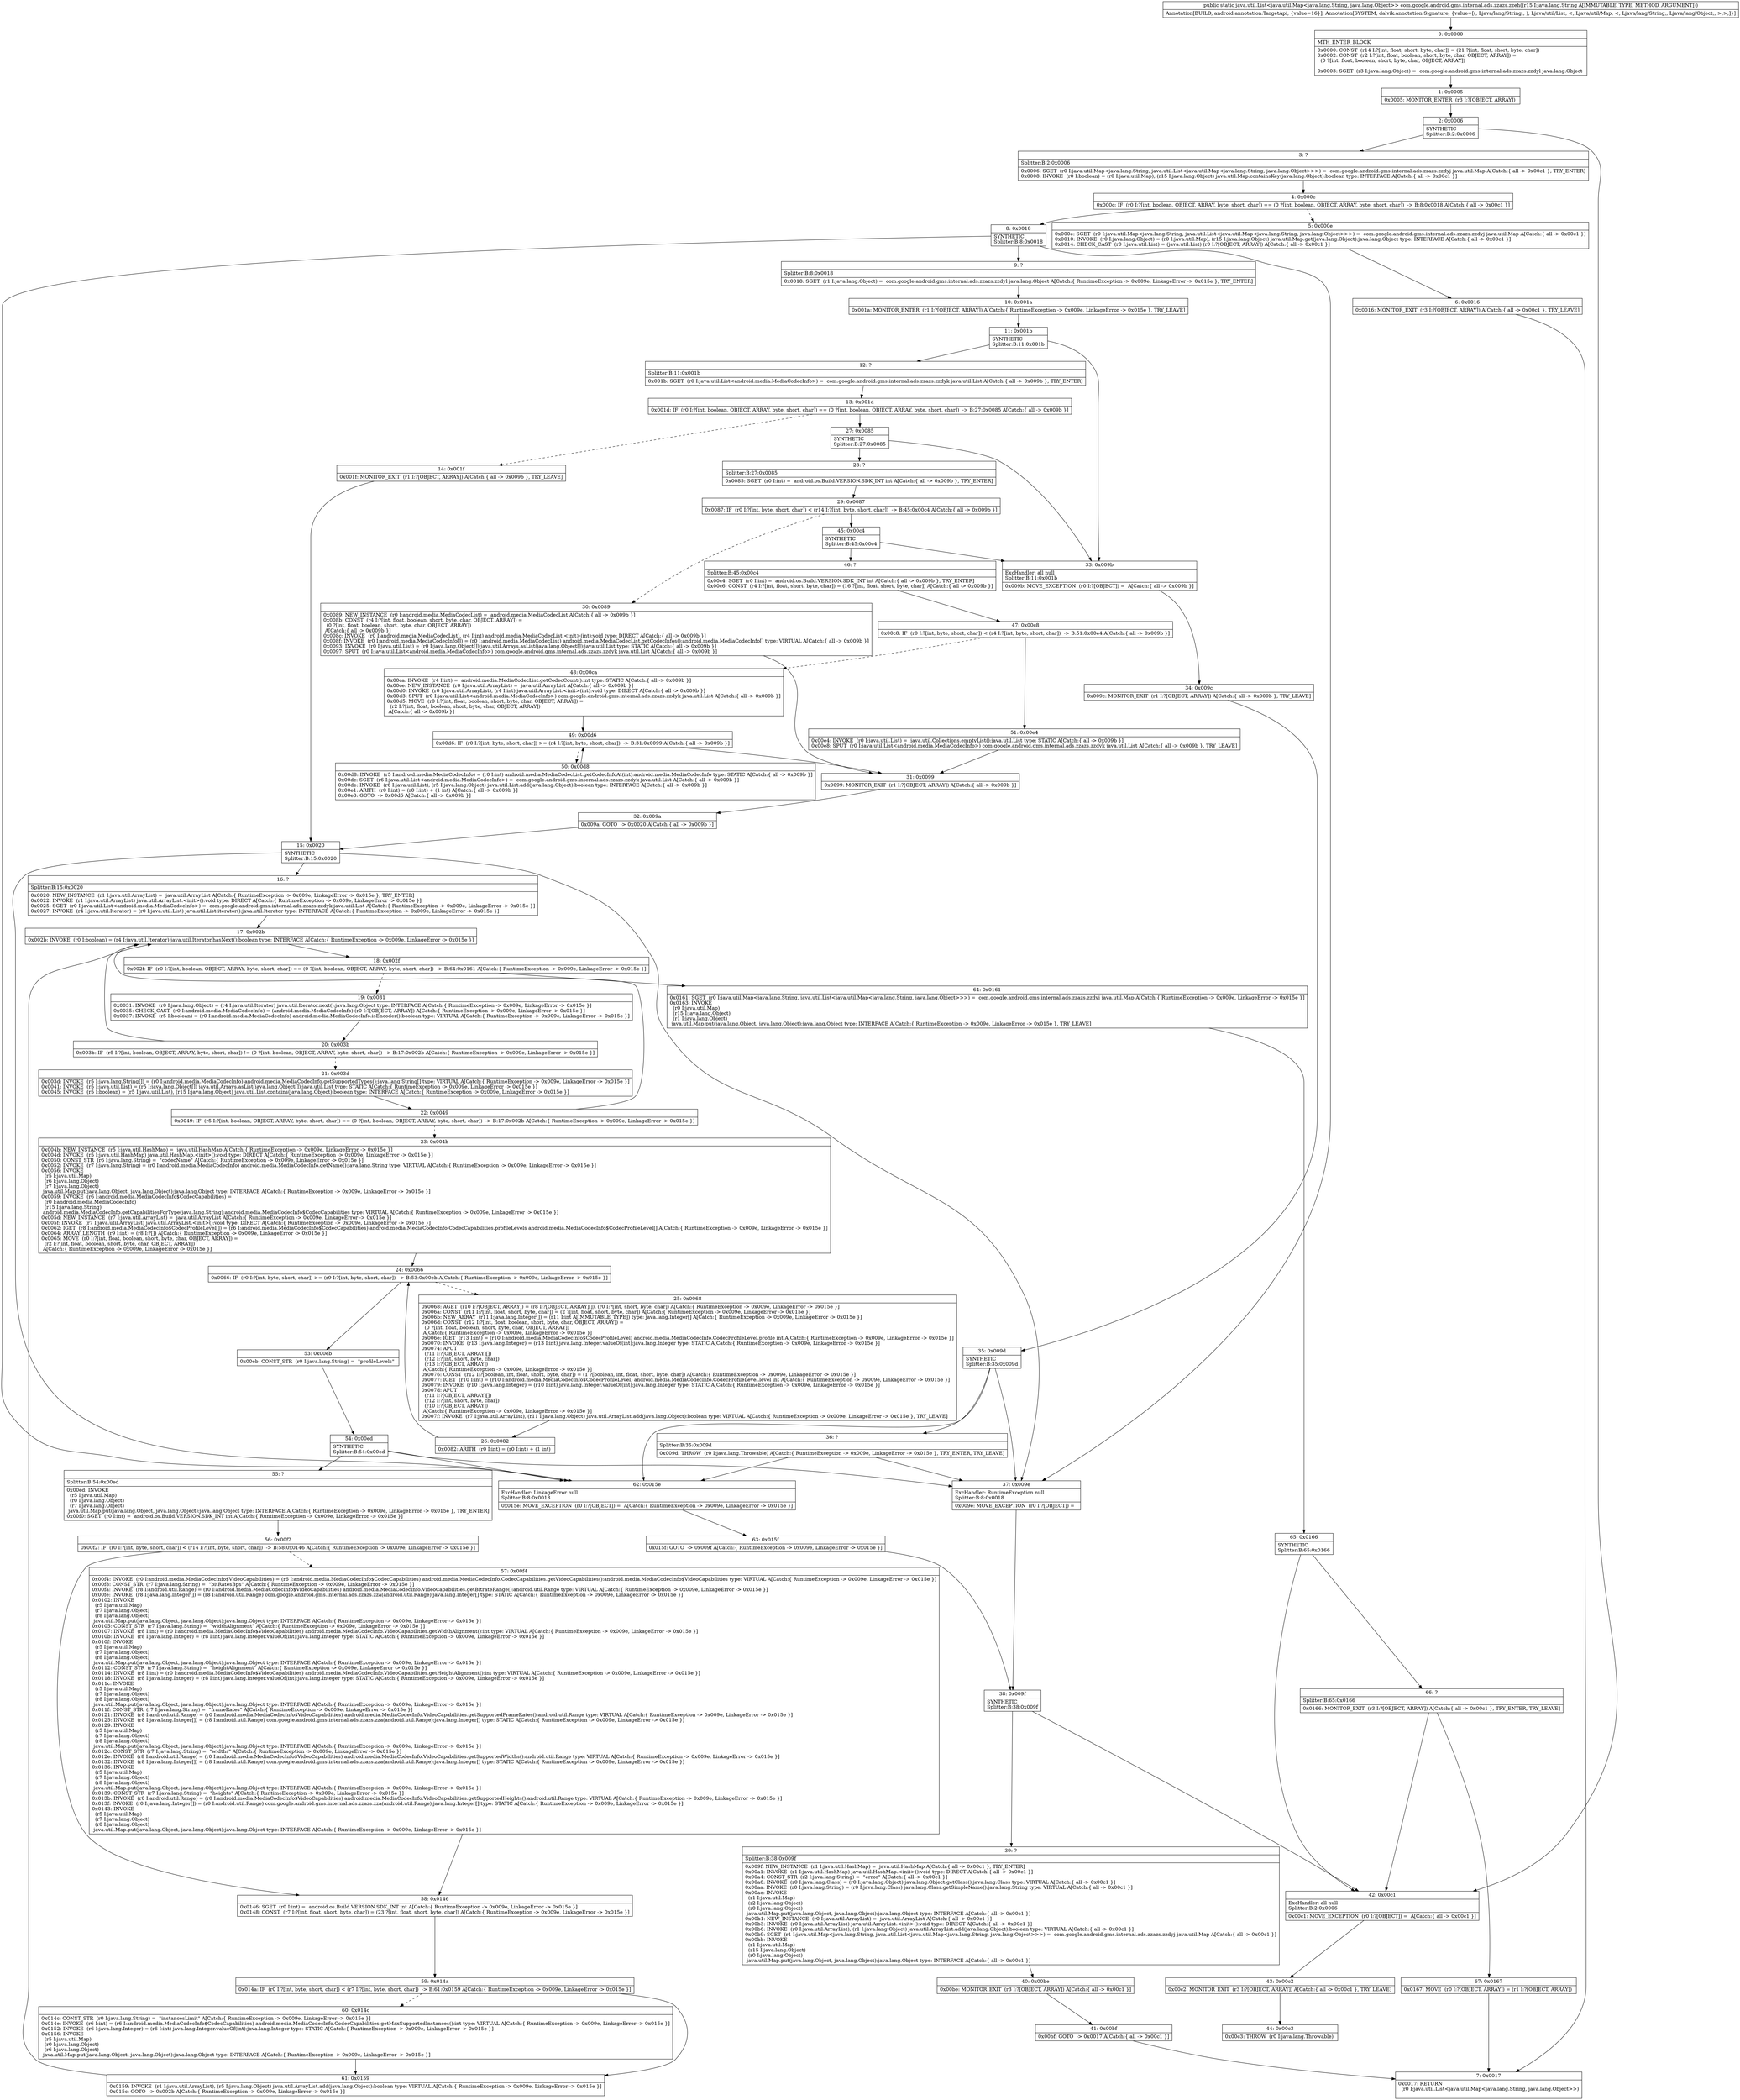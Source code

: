digraph "CFG forcom.google.android.gms.internal.ads.zzazs.zzeh(Ljava\/lang\/String;)Ljava\/util\/List;" {
Node_0 [shape=record,label="{0\:\ 0x0000|MTH_ENTER_BLOCK\l|0x0000: CONST  (r14 I:?[int, float, short, byte, char]) = (21 ?[int, float, short, byte, char]) \l0x0002: CONST  (r2 I:?[int, float, boolean, short, byte, char, OBJECT, ARRAY]) = \l  (0 ?[int, float, boolean, short, byte, char, OBJECT, ARRAY])\l \l0x0003: SGET  (r3 I:java.lang.Object) =  com.google.android.gms.internal.ads.zzazs.zzdyl java.lang.Object \l}"];
Node_1 [shape=record,label="{1\:\ 0x0005|0x0005: MONITOR_ENTER  (r3 I:?[OBJECT, ARRAY]) \l}"];
Node_2 [shape=record,label="{2\:\ 0x0006|SYNTHETIC\lSplitter:B:2:0x0006\l}"];
Node_3 [shape=record,label="{3\:\ ?|Splitter:B:2:0x0006\l|0x0006: SGET  (r0 I:java.util.Map\<java.lang.String, java.util.List\<java.util.Map\<java.lang.String, java.lang.Object\>\>\>) =  com.google.android.gms.internal.ads.zzazs.zzdyj java.util.Map A[Catch:\{ all \-\> 0x00c1 \}, TRY_ENTER]\l0x0008: INVOKE  (r0 I:boolean) = (r0 I:java.util.Map), (r15 I:java.lang.Object) java.util.Map.containsKey(java.lang.Object):boolean type: INTERFACE A[Catch:\{ all \-\> 0x00c1 \}]\l}"];
Node_4 [shape=record,label="{4\:\ 0x000c|0x000c: IF  (r0 I:?[int, boolean, OBJECT, ARRAY, byte, short, char]) == (0 ?[int, boolean, OBJECT, ARRAY, byte, short, char])  \-\> B:8:0x0018 A[Catch:\{ all \-\> 0x00c1 \}]\l}"];
Node_5 [shape=record,label="{5\:\ 0x000e|0x000e: SGET  (r0 I:java.util.Map\<java.lang.String, java.util.List\<java.util.Map\<java.lang.String, java.lang.Object\>\>\>) =  com.google.android.gms.internal.ads.zzazs.zzdyj java.util.Map A[Catch:\{ all \-\> 0x00c1 \}]\l0x0010: INVOKE  (r0 I:java.lang.Object) = (r0 I:java.util.Map), (r15 I:java.lang.Object) java.util.Map.get(java.lang.Object):java.lang.Object type: INTERFACE A[Catch:\{ all \-\> 0x00c1 \}]\l0x0014: CHECK_CAST  (r0 I:java.util.List) = (java.util.List) (r0 I:?[OBJECT, ARRAY]) A[Catch:\{ all \-\> 0x00c1 \}]\l}"];
Node_6 [shape=record,label="{6\:\ 0x0016|0x0016: MONITOR_EXIT  (r3 I:?[OBJECT, ARRAY]) A[Catch:\{ all \-\> 0x00c1 \}, TRY_LEAVE]\l}"];
Node_7 [shape=record,label="{7\:\ 0x0017|0x0017: RETURN  \l  (r0 I:java.util.List\<java.util.Map\<java.lang.String, java.lang.Object\>\>)\l \l}"];
Node_8 [shape=record,label="{8\:\ 0x0018|SYNTHETIC\lSplitter:B:8:0x0018\l}"];
Node_9 [shape=record,label="{9\:\ ?|Splitter:B:8:0x0018\l|0x0018: SGET  (r1 I:java.lang.Object) =  com.google.android.gms.internal.ads.zzazs.zzdyl java.lang.Object A[Catch:\{ RuntimeException \-\> 0x009e, LinkageError \-\> 0x015e \}, TRY_ENTER]\l}"];
Node_10 [shape=record,label="{10\:\ 0x001a|0x001a: MONITOR_ENTER  (r1 I:?[OBJECT, ARRAY]) A[Catch:\{ RuntimeException \-\> 0x009e, LinkageError \-\> 0x015e \}, TRY_LEAVE]\l}"];
Node_11 [shape=record,label="{11\:\ 0x001b|SYNTHETIC\lSplitter:B:11:0x001b\l}"];
Node_12 [shape=record,label="{12\:\ ?|Splitter:B:11:0x001b\l|0x001b: SGET  (r0 I:java.util.List\<android.media.MediaCodecInfo\>) =  com.google.android.gms.internal.ads.zzazs.zzdyk java.util.List A[Catch:\{ all \-\> 0x009b \}, TRY_ENTER]\l}"];
Node_13 [shape=record,label="{13\:\ 0x001d|0x001d: IF  (r0 I:?[int, boolean, OBJECT, ARRAY, byte, short, char]) == (0 ?[int, boolean, OBJECT, ARRAY, byte, short, char])  \-\> B:27:0x0085 A[Catch:\{ all \-\> 0x009b \}]\l}"];
Node_14 [shape=record,label="{14\:\ 0x001f|0x001f: MONITOR_EXIT  (r1 I:?[OBJECT, ARRAY]) A[Catch:\{ all \-\> 0x009b \}, TRY_LEAVE]\l}"];
Node_15 [shape=record,label="{15\:\ 0x0020|SYNTHETIC\lSplitter:B:15:0x0020\l}"];
Node_16 [shape=record,label="{16\:\ ?|Splitter:B:15:0x0020\l|0x0020: NEW_INSTANCE  (r1 I:java.util.ArrayList) =  java.util.ArrayList A[Catch:\{ RuntimeException \-\> 0x009e, LinkageError \-\> 0x015e \}, TRY_ENTER]\l0x0022: INVOKE  (r1 I:java.util.ArrayList) java.util.ArrayList.\<init\>():void type: DIRECT A[Catch:\{ RuntimeException \-\> 0x009e, LinkageError \-\> 0x015e \}]\l0x0025: SGET  (r0 I:java.util.List\<android.media.MediaCodecInfo\>) =  com.google.android.gms.internal.ads.zzazs.zzdyk java.util.List A[Catch:\{ RuntimeException \-\> 0x009e, LinkageError \-\> 0x015e \}]\l0x0027: INVOKE  (r4 I:java.util.Iterator) = (r0 I:java.util.List) java.util.List.iterator():java.util.Iterator type: INTERFACE A[Catch:\{ RuntimeException \-\> 0x009e, LinkageError \-\> 0x015e \}]\l}"];
Node_17 [shape=record,label="{17\:\ 0x002b|0x002b: INVOKE  (r0 I:boolean) = (r4 I:java.util.Iterator) java.util.Iterator.hasNext():boolean type: INTERFACE A[Catch:\{ RuntimeException \-\> 0x009e, LinkageError \-\> 0x015e \}]\l}"];
Node_18 [shape=record,label="{18\:\ 0x002f|0x002f: IF  (r0 I:?[int, boolean, OBJECT, ARRAY, byte, short, char]) == (0 ?[int, boolean, OBJECT, ARRAY, byte, short, char])  \-\> B:64:0x0161 A[Catch:\{ RuntimeException \-\> 0x009e, LinkageError \-\> 0x015e \}]\l}"];
Node_19 [shape=record,label="{19\:\ 0x0031|0x0031: INVOKE  (r0 I:java.lang.Object) = (r4 I:java.util.Iterator) java.util.Iterator.next():java.lang.Object type: INTERFACE A[Catch:\{ RuntimeException \-\> 0x009e, LinkageError \-\> 0x015e \}]\l0x0035: CHECK_CAST  (r0 I:android.media.MediaCodecInfo) = (android.media.MediaCodecInfo) (r0 I:?[OBJECT, ARRAY]) A[Catch:\{ RuntimeException \-\> 0x009e, LinkageError \-\> 0x015e \}]\l0x0037: INVOKE  (r5 I:boolean) = (r0 I:android.media.MediaCodecInfo) android.media.MediaCodecInfo.isEncoder():boolean type: VIRTUAL A[Catch:\{ RuntimeException \-\> 0x009e, LinkageError \-\> 0x015e \}]\l}"];
Node_20 [shape=record,label="{20\:\ 0x003b|0x003b: IF  (r5 I:?[int, boolean, OBJECT, ARRAY, byte, short, char]) != (0 ?[int, boolean, OBJECT, ARRAY, byte, short, char])  \-\> B:17:0x002b A[Catch:\{ RuntimeException \-\> 0x009e, LinkageError \-\> 0x015e \}]\l}"];
Node_21 [shape=record,label="{21\:\ 0x003d|0x003d: INVOKE  (r5 I:java.lang.String[]) = (r0 I:android.media.MediaCodecInfo) android.media.MediaCodecInfo.getSupportedTypes():java.lang.String[] type: VIRTUAL A[Catch:\{ RuntimeException \-\> 0x009e, LinkageError \-\> 0x015e \}]\l0x0041: INVOKE  (r5 I:java.util.List) = (r5 I:java.lang.Object[]) java.util.Arrays.asList(java.lang.Object[]):java.util.List type: STATIC A[Catch:\{ RuntimeException \-\> 0x009e, LinkageError \-\> 0x015e \}]\l0x0045: INVOKE  (r5 I:boolean) = (r5 I:java.util.List), (r15 I:java.lang.Object) java.util.List.contains(java.lang.Object):boolean type: INTERFACE A[Catch:\{ RuntimeException \-\> 0x009e, LinkageError \-\> 0x015e \}]\l}"];
Node_22 [shape=record,label="{22\:\ 0x0049|0x0049: IF  (r5 I:?[int, boolean, OBJECT, ARRAY, byte, short, char]) == (0 ?[int, boolean, OBJECT, ARRAY, byte, short, char])  \-\> B:17:0x002b A[Catch:\{ RuntimeException \-\> 0x009e, LinkageError \-\> 0x015e \}]\l}"];
Node_23 [shape=record,label="{23\:\ 0x004b|0x004b: NEW_INSTANCE  (r5 I:java.util.HashMap) =  java.util.HashMap A[Catch:\{ RuntimeException \-\> 0x009e, LinkageError \-\> 0x015e \}]\l0x004d: INVOKE  (r5 I:java.util.HashMap) java.util.HashMap.\<init\>():void type: DIRECT A[Catch:\{ RuntimeException \-\> 0x009e, LinkageError \-\> 0x015e \}]\l0x0050: CONST_STR  (r6 I:java.lang.String) =  \"codecName\" A[Catch:\{ RuntimeException \-\> 0x009e, LinkageError \-\> 0x015e \}]\l0x0052: INVOKE  (r7 I:java.lang.String) = (r0 I:android.media.MediaCodecInfo) android.media.MediaCodecInfo.getName():java.lang.String type: VIRTUAL A[Catch:\{ RuntimeException \-\> 0x009e, LinkageError \-\> 0x015e \}]\l0x0056: INVOKE  \l  (r5 I:java.util.Map)\l  (r6 I:java.lang.Object)\l  (r7 I:java.lang.Object)\l java.util.Map.put(java.lang.Object, java.lang.Object):java.lang.Object type: INTERFACE A[Catch:\{ RuntimeException \-\> 0x009e, LinkageError \-\> 0x015e \}]\l0x0059: INVOKE  (r6 I:android.media.MediaCodecInfo$CodecCapabilities) = \l  (r0 I:android.media.MediaCodecInfo)\l  (r15 I:java.lang.String)\l android.media.MediaCodecInfo.getCapabilitiesForType(java.lang.String):android.media.MediaCodecInfo$CodecCapabilities type: VIRTUAL A[Catch:\{ RuntimeException \-\> 0x009e, LinkageError \-\> 0x015e \}]\l0x005d: NEW_INSTANCE  (r7 I:java.util.ArrayList) =  java.util.ArrayList A[Catch:\{ RuntimeException \-\> 0x009e, LinkageError \-\> 0x015e \}]\l0x005f: INVOKE  (r7 I:java.util.ArrayList) java.util.ArrayList.\<init\>():void type: DIRECT A[Catch:\{ RuntimeException \-\> 0x009e, LinkageError \-\> 0x015e \}]\l0x0062: IGET  (r8 I:android.media.MediaCodecInfo$CodecProfileLevel[]) = (r6 I:android.media.MediaCodecInfo$CodecCapabilities) android.media.MediaCodecInfo.CodecCapabilities.profileLevels android.media.MediaCodecInfo$CodecProfileLevel[] A[Catch:\{ RuntimeException \-\> 0x009e, LinkageError \-\> 0x015e \}]\l0x0064: ARRAY_LENGTH  (r9 I:int) = (r8 I:?[]) A[Catch:\{ RuntimeException \-\> 0x009e, LinkageError \-\> 0x015e \}]\l0x0065: MOVE  (r0 I:?[int, float, boolean, short, byte, char, OBJECT, ARRAY]) = \l  (r2 I:?[int, float, boolean, short, byte, char, OBJECT, ARRAY])\l A[Catch:\{ RuntimeException \-\> 0x009e, LinkageError \-\> 0x015e \}]\l}"];
Node_24 [shape=record,label="{24\:\ 0x0066|0x0066: IF  (r0 I:?[int, byte, short, char]) \>= (r9 I:?[int, byte, short, char])  \-\> B:53:0x00eb A[Catch:\{ RuntimeException \-\> 0x009e, LinkageError \-\> 0x015e \}]\l}"];
Node_25 [shape=record,label="{25\:\ 0x0068|0x0068: AGET  (r10 I:?[OBJECT, ARRAY]) = (r8 I:?[OBJECT, ARRAY][]), (r0 I:?[int, short, byte, char]) A[Catch:\{ RuntimeException \-\> 0x009e, LinkageError \-\> 0x015e \}]\l0x006a: CONST  (r11 I:?[int, float, short, byte, char]) = (2 ?[int, float, short, byte, char]) A[Catch:\{ RuntimeException \-\> 0x009e, LinkageError \-\> 0x015e \}]\l0x006b: NEW_ARRAY  (r11 I:java.lang.Integer[]) = (r11 I:int A[IMMUTABLE_TYPE]) type: java.lang.Integer[] A[Catch:\{ RuntimeException \-\> 0x009e, LinkageError \-\> 0x015e \}]\l0x006d: CONST  (r12 I:?[int, float, boolean, short, byte, char, OBJECT, ARRAY]) = \l  (0 ?[int, float, boolean, short, byte, char, OBJECT, ARRAY])\l A[Catch:\{ RuntimeException \-\> 0x009e, LinkageError \-\> 0x015e \}]\l0x006e: IGET  (r13 I:int) = (r10 I:android.media.MediaCodecInfo$CodecProfileLevel) android.media.MediaCodecInfo.CodecProfileLevel.profile int A[Catch:\{ RuntimeException \-\> 0x009e, LinkageError \-\> 0x015e \}]\l0x0070: INVOKE  (r13 I:java.lang.Integer) = (r13 I:int) java.lang.Integer.valueOf(int):java.lang.Integer type: STATIC A[Catch:\{ RuntimeException \-\> 0x009e, LinkageError \-\> 0x015e \}]\l0x0074: APUT  \l  (r11 I:?[OBJECT, ARRAY][])\l  (r12 I:?[int, short, byte, char])\l  (r13 I:?[OBJECT, ARRAY])\l A[Catch:\{ RuntimeException \-\> 0x009e, LinkageError \-\> 0x015e \}]\l0x0076: CONST  (r12 I:?[boolean, int, float, short, byte, char]) = (1 ?[boolean, int, float, short, byte, char]) A[Catch:\{ RuntimeException \-\> 0x009e, LinkageError \-\> 0x015e \}]\l0x0077: IGET  (r10 I:int) = (r10 I:android.media.MediaCodecInfo$CodecProfileLevel) android.media.MediaCodecInfo.CodecProfileLevel.level int A[Catch:\{ RuntimeException \-\> 0x009e, LinkageError \-\> 0x015e \}]\l0x0079: INVOKE  (r10 I:java.lang.Integer) = (r10 I:int) java.lang.Integer.valueOf(int):java.lang.Integer type: STATIC A[Catch:\{ RuntimeException \-\> 0x009e, LinkageError \-\> 0x015e \}]\l0x007d: APUT  \l  (r11 I:?[OBJECT, ARRAY][])\l  (r12 I:?[int, short, byte, char])\l  (r10 I:?[OBJECT, ARRAY])\l A[Catch:\{ RuntimeException \-\> 0x009e, LinkageError \-\> 0x015e \}]\l0x007f: INVOKE  (r7 I:java.util.ArrayList), (r11 I:java.lang.Object) java.util.ArrayList.add(java.lang.Object):boolean type: VIRTUAL A[Catch:\{ RuntimeException \-\> 0x009e, LinkageError \-\> 0x015e \}, TRY_LEAVE]\l}"];
Node_26 [shape=record,label="{26\:\ 0x0082|0x0082: ARITH  (r0 I:int) = (r0 I:int) + (1 int) \l}"];
Node_27 [shape=record,label="{27\:\ 0x0085|SYNTHETIC\lSplitter:B:27:0x0085\l}"];
Node_28 [shape=record,label="{28\:\ ?|Splitter:B:27:0x0085\l|0x0085: SGET  (r0 I:int) =  android.os.Build.VERSION.SDK_INT int A[Catch:\{ all \-\> 0x009b \}, TRY_ENTER]\l}"];
Node_29 [shape=record,label="{29\:\ 0x0087|0x0087: IF  (r0 I:?[int, byte, short, char]) \< (r14 I:?[int, byte, short, char])  \-\> B:45:0x00c4 A[Catch:\{ all \-\> 0x009b \}]\l}"];
Node_30 [shape=record,label="{30\:\ 0x0089|0x0089: NEW_INSTANCE  (r0 I:android.media.MediaCodecList) =  android.media.MediaCodecList A[Catch:\{ all \-\> 0x009b \}]\l0x008b: CONST  (r4 I:?[int, float, boolean, short, byte, char, OBJECT, ARRAY]) = \l  (0 ?[int, float, boolean, short, byte, char, OBJECT, ARRAY])\l A[Catch:\{ all \-\> 0x009b \}]\l0x008c: INVOKE  (r0 I:android.media.MediaCodecList), (r4 I:int) android.media.MediaCodecList.\<init\>(int):void type: DIRECT A[Catch:\{ all \-\> 0x009b \}]\l0x008f: INVOKE  (r0 I:android.media.MediaCodecInfo[]) = (r0 I:android.media.MediaCodecList) android.media.MediaCodecList.getCodecInfos():android.media.MediaCodecInfo[] type: VIRTUAL A[Catch:\{ all \-\> 0x009b \}]\l0x0093: INVOKE  (r0 I:java.util.List) = (r0 I:java.lang.Object[]) java.util.Arrays.asList(java.lang.Object[]):java.util.List type: STATIC A[Catch:\{ all \-\> 0x009b \}]\l0x0097: SPUT  (r0 I:java.util.List\<android.media.MediaCodecInfo\>) com.google.android.gms.internal.ads.zzazs.zzdyk java.util.List A[Catch:\{ all \-\> 0x009b \}]\l}"];
Node_31 [shape=record,label="{31\:\ 0x0099|0x0099: MONITOR_EXIT  (r1 I:?[OBJECT, ARRAY]) A[Catch:\{ all \-\> 0x009b \}]\l}"];
Node_32 [shape=record,label="{32\:\ 0x009a|0x009a: GOTO  \-\> 0x0020 A[Catch:\{ all \-\> 0x009b \}]\l}"];
Node_33 [shape=record,label="{33\:\ 0x009b|ExcHandler: all null\lSplitter:B:11:0x001b\l|0x009b: MOVE_EXCEPTION  (r0 I:?[OBJECT]) =  A[Catch:\{ all \-\> 0x009b \}]\l}"];
Node_34 [shape=record,label="{34\:\ 0x009c|0x009c: MONITOR_EXIT  (r1 I:?[OBJECT, ARRAY]) A[Catch:\{ all \-\> 0x009b \}, TRY_LEAVE]\l}"];
Node_35 [shape=record,label="{35\:\ 0x009d|SYNTHETIC\lSplitter:B:35:0x009d\l}"];
Node_36 [shape=record,label="{36\:\ ?|Splitter:B:35:0x009d\l|0x009d: THROW  (r0 I:java.lang.Throwable) A[Catch:\{ RuntimeException \-\> 0x009e, LinkageError \-\> 0x015e \}, TRY_ENTER, TRY_LEAVE]\l}"];
Node_37 [shape=record,label="{37\:\ 0x009e|ExcHandler: RuntimeException null\lSplitter:B:8:0x0018\l|0x009e: MOVE_EXCEPTION  (r0 I:?[OBJECT]) =  \l}"];
Node_38 [shape=record,label="{38\:\ 0x009f|SYNTHETIC\lSplitter:B:38:0x009f\l}"];
Node_39 [shape=record,label="{39\:\ ?|Splitter:B:38:0x009f\l|0x009f: NEW_INSTANCE  (r1 I:java.util.HashMap) =  java.util.HashMap A[Catch:\{ all \-\> 0x00c1 \}, TRY_ENTER]\l0x00a1: INVOKE  (r1 I:java.util.HashMap) java.util.HashMap.\<init\>():void type: DIRECT A[Catch:\{ all \-\> 0x00c1 \}]\l0x00a4: CONST_STR  (r2 I:java.lang.String) =  \"error\" A[Catch:\{ all \-\> 0x00c1 \}]\l0x00a6: INVOKE  (r0 I:java.lang.Class) = (r0 I:java.lang.Object) java.lang.Object.getClass():java.lang.Class type: VIRTUAL A[Catch:\{ all \-\> 0x00c1 \}]\l0x00aa: INVOKE  (r0 I:java.lang.String) = (r0 I:java.lang.Class) java.lang.Class.getSimpleName():java.lang.String type: VIRTUAL A[Catch:\{ all \-\> 0x00c1 \}]\l0x00ae: INVOKE  \l  (r1 I:java.util.Map)\l  (r2 I:java.lang.Object)\l  (r0 I:java.lang.Object)\l java.util.Map.put(java.lang.Object, java.lang.Object):java.lang.Object type: INTERFACE A[Catch:\{ all \-\> 0x00c1 \}]\l0x00b1: NEW_INSTANCE  (r0 I:java.util.ArrayList) =  java.util.ArrayList A[Catch:\{ all \-\> 0x00c1 \}]\l0x00b3: INVOKE  (r0 I:java.util.ArrayList) java.util.ArrayList.\<init\>():void type: DIRECT A[Catch:\{ all \-\> 0x00c1 \}]\l0x00b6: INVOKE  (r0 I:java.util.ArrayList), (r1 I:java.lang.Object) java.util.ArrayList.add(java.lang.Object):boolean type: VIRTUAL A[Catch:\{ all \-\> 0x00c1 \}]\l0x00b9: SGET  (r1 I:java.util.Map\<java.lang.String, java.util.List\<java.util.Map\<java.lang.String, java.lang.Object\>\>\>) =  com.google.android.gms.internal.ads.zzazs.zzdyj java.util.Map A[Catch:\{ all \-\> 0x00c1 \}]\l0x00bb: INVOKE  \l  (r1 I:java.util.Map)\l  (r15 I:java.lang.Object)\l  (r0 I:java.lang.Object)\l java.util.Map.put(java.lang.Object, java.lang.Object):java.lang.Object type: INTERFACE A[Catch:\{ all \-\> 0x00c1 \}]\l}"];
Node_40 [shape=record,label="{40\:\ 0x00be|0x00be: MONITOR_EXIT  (r3 I:?[OBJECT, ARRAY]) A[Catch:\{ all \-\> 0x00c1 \}]\l}"];
Node_41 [shape=record,label="{41\:\ 0x00bf|0x00bf: GOTO  \-\> 0x0017 A[Catch:\{ all \-\> 0x00c1 \}]\l}"];
Node_42 [shape=record,label="{42\:\ 0x00c1|ExcHandler: all null\lSplitter:B:2:0x0006\l|0x00c1: MOVE_EXCEPTION  (r0 I:?[OBJECT]) =  A[Catch:\{ all \-\> 0x00c1 \}]\l}"];
Node_43 [shape=record,label="{43\:\ 0x00c2|0x00c2: MONITOR_EXIT  (r3 I:?[OBJECT, ARRAY]) A[Catch:\{ all \-\> 0x00c1 \}, TRY_LEAVE]\l}"];
Node_44 [shape=record,label="{44\:\ 0x00c3|0x00c3: THROW  (r0 I:java.lang.Throwable) \l}"];
Node_45 [shape=record,label="{45\:\ 0x00c4|SYNTHETIC\lSplitter:B:45:0x00c4\l}"];
Node_46 [shape=record,label="{46\:\ ?|Splitter:B:45:0x00c4\l|0x00c4: SGET  (r0 I:int) =  android.os.Build.VERSION.SDK_INT int A[Catch:\{ all \-\> 0x009b \}, TRY_ENTER]\l0x00c6: CONST  (r4 I:?[int, float, short, byte, char]) = (16 ?[int, float, short, byte, char]) A[Catch:\{ all \-\> 0x009b \}]\l}"];
Node_47 [shape=record,label="{47\:\ 0x00c8|0x00c8: IF  (r0 I:?[int, byte, short, char]) \< (r4 I:?[int, byte, short, char])  \-\> B:51:0x00e4 A[Catch:\{ all \-\> 0x009b \}]\l}"];
Node_48 [shape=record,label="{48\:\ 0x00ca|0x00ca: INVOKE  (r4 I:int) =  android.media.MediaCodecList.getCodecCount():int type: STATIC A[Catch:\{ all \-\> 0x009b \}]\l0x00ce: NEW_INSTANCE  (r0 I:java.util.ArrayList) =  java.util.ArrayList A[Catch:\{ all \-\> 0x009b \}]\l0x00d0: INVOKE  (r0 I:java.util.ArrayList), (r4 I:int) java.util.ArrayList.\<init\>(int):void type: DIRECT A[Catch:\{ all \-\> 0x009b \}]\l0x00d3: SPUT  (r0 I:java.util.List\<android.media.MediaCodecInfo\>) com.google.android.gms.internal.ads.zzazs.zzdyk java.util.List A[Catch:\{ all \-\> 0x009b \}]\l0x00d5: MOVE  (r0 I:?[int, float, boolean, short, byte, char, OBJECT, ARRAY]) = \l  (r2 I:?[int, float, boolean, short, byte, char, OBJECT, ARRAY])\l A[Catch:\{ all \-\> 0x009b \}]\l}"];
Node_49 [shape=record,label="{49\:\ 0x00d6|0x00d6: IF  (r0 I:?[int, byte, short, char]) \>= (r4 I:?[int, byte, short, char])  \-\> B:31:0x0099 A[Catch:\{ all \-\> 0x009b \}]\l}"];
Node_50 [shape=record,label="{50\:\ 0x00d8|0x00d8: INVOKE  (r5 I:android.media.MediaCodecInfo) = (r0 I:int) android.media.MediaCodecList.getCodecInfoAt(int):android.media.MediaCodecInfo type: STATIC A[Catch:\{ all \-\> 0x009b \}]\l0x00dc: SGET  (r6 I:java.util.List\<android.media.MediaCodecInfo\>) =  com.google.android.gms.internal.ads.zzazs.zzdyk java.util.List A[Catch:\{ all \-\> 0x009b \}]\l0x00de: INVOKE  (r6 I:java.util.List), (r5 I:java.lang.Object) java.util.List.add(java.lang.Object):boolean type: INTERFACE A[Catch:\{ all \-\> 0x009b \}]\l0x00e1: ARITH  (r0 I:int) = (r0 I:int) + (1 int) A[Catch:\{ all \-\> 0x009b \}]\l0x00e3: GOTO  \-\> 0x00d6 A[Catch:\{ all \-\> 0x009b \}]\l}"];
Node_51 [shape=record,label="{51\:\ 0x00e4|0x00e4: INVOKE  (r0 I:java.util.List) =  java.util.Collections.emptyList():java.util.List type: STATIC A[Catch:\{ all \-\> 0x009b \}]\l0x00e8: SPUT  (r0 I:java.util.List\<android.media.MediaCodecInfo\>) com.google.android.gms.internal.ads.zzazs.zzdyk java.util.List A[Catch:\{ all \-\> 0x009b \}, TRY_LEAVE]\l}"];
Node_53 [shape=record,label="{53\:\ 0x00eb|0x00eb: CONST_STR  (r0 I:java.lang.String) =  \"profileLevels\" \l}"];
Node_54 [shape=record,label="{54\:\ 0x00ed|SYNTHETIC\lSplitter:B:54:0x00ed\l}"];
Node_55 [shape=record,label="{55\:\ ?|Splitter:B:54:0x00ed\l|0x00ed: INVOKE  \l  (r5 I:java.util.Map)\l  (r0 I:java.lang.Object)\l  (r7 I:java.lang.Object)\l java.util.Map.put(java.lang.Object, java.lang.Object):java.lang.Object type: INTERFACE A[Catch:\{ RuntimeException \-\> 0x009e, LinkageError \-\> 0x015e \}, TRY_ENTER]\l0x00f0: SGET  (r0 I:int) =  android.os.Build.VERSION.SDK_INT int A[Catch:\{ RuntimeException \-\> 0x009e, LinkageError \-\> 0x015e \}]\l}"];
Node_56 [shape=record,label="{56\:\ 0x00f2|0x00f2: IF  (r0 I:?[int, byte, short, char]) \< (r14 I:?[int, byte, short, char])  \-\> B:58:0x0146 A[Catch:\{ RuntimeException \-\> 0x009e, LinkageError \-\> 0x015e \}]\l}"];
Node_57 [shape=record,label="{57\:\ 0x00f4|0x00f4: INVOKE  (r0 I:android.media.MediaCodecInfo$VideoCapabilities) = (r6 I:android.media.MediaCodecInfo$CodecCapabilities) android.media.MediaCodecInfo.CodecCapabilities.getVideoCapabilities():android.media.MediaCodecInfo$VideoCapabilities type: VIRTUAL A[Catch:\{ RuntimeException \-\> 0x009e, LinkageError \-\> 0x015e \}]\l0x00f8: CONST_STR  (r7 I:java.lang.String) =  \"bitRatesBps\" A[Catch:\{ RuntimeException \-\> 0x009e, LinkageError \-\> 0x015e \}]\l0x00fa: INVOKE  (r8 I:android.util.Range) = (r0 I:android.media.MediaCodecInfo$VideoCapabilities) android.media.MediaCodecInfo.VideoCapabilities.getBitrateRange():android.util.Range type: VIRTUAL A[Catch:\{ RuntimeException \-\> 0x009e, LinkageError \-\> 0x015e \}]\l0x00fe: INVOKE  (r8 I:java.lang.Integer[]) = (r8 I:android.util.Range) com.google.android.gms.internal.ads.zzazs.zza(android.util.Range):java.lang.Integer[] type: STATIC A[Catch:\{ RuntimeException \-\> 0x009e, LinkageError \-\> 0x015e \}]\l0x0102: INVOKE  \l  (r5 I:java.util.Map)\l  (r7 I:java.lang.Object)\l  (r8 I:java.lang.Object)\l java.util.Map.put(java.lang.Object, java.lang.Object):java.lang.Object type: INTERFACE A[Catch:\{ RuntimeException \-\> 0x009e, LinkageError \-\> 0x015e \}]\l0x0105: CONST_STR  (r7 I:java.lang.String) =  \"widthAlignment\" A[Catch:\{ RuntimeException \-\> 0x009e, LinkageError \-\> 0x015e \}]\l0x0107: INVOKE  (r8 I:int) = (r0 I:android.media.MediaCodecInfo$VideoCapabilities) android.media.MediaCodecInfo.VideoCapabilities.getWidthAlignment():int type: VIRTUAL A[Catch:\{ RuntimeException \-\> 0x009e, LinkageError \-\> 0x015e \}]\l0x010b: INVOKE  (r8 I:java.lang.Integer) = (r8 I:int) java.lang.Integer.valueOf(int):java.lang.Integer type: STATIC A[Catch:\{ RuntimeException \-\> 0x009e, LinkageError \-\> 0x015e \}]\l0x010f: INVOKE  \l  (r5 I:java.util.Map)\l  (r7 I:java.lang.Object)\l  (r8 I:java.lang.Object)\l java.util.Map.put(java.lang.Object, java.lang.Object):java.lang.Object type: INTERFACE A[Catch:\{ RuntimeException \-\> 0x009e, LinkageError \-\> 0x015e \}]\l0x0112: CONST_STR  (r7 I:java.lang.String) =  \"heightAlignment\" A[Catch:\{ RuntimeException \-\> 0x009e, LinkageError \-\> 0x015e \}]\l0x0114: INVOKE  (r8 I:int) = (r0 I:android.media.MediaCodecInfo$VideoCapabilities) android.media.MediaCodecInfo.VideoCapabilities.getHeightAlignment():int type: VIRTUAL A[Catch:\{ RuntimeException \-\> 0x009e, LinkageError \-\> 0x015e \}]\l0x0118: INVOKE  (r8 I:java.lang.Integer) = (r8 I:int) java.lang.Integer.valueOf(int):java.lang.Integer type: STATIC A[Catch:\{ RuntimeException \-\> 0x009e, LinkageError \-\> 0x015e \}]\l0x011c: INVOKE  \l  (r5 I:java.util.Map)\l  (r7 I:java.lang.Object)\l  (r8 I:java.lang.Object)\l java.util.Map.put(java.lang.Object, java.lang.Object):java.lang.Object type: INTERFACE A[Catch:\{ RuntimeException \-\> 0x009e, LinkageError \-\> 0x015e \}]\l0x011f: CONST_STR  (r7 I:java.lang.String) =  \"frameRates\" A[Catch:\{ RuntimeException \-\> 0x009e, LinkageError \-\> 0x015e \}]\l0x0121: INVOKE  (r8 I:android.util.Range) = (r0 I:android.media.MediaCodecInfo$VideoCapabilities) android.media.MediaCodecInfo.VideoCapabilities.getSupportedFrameRates():android.util.Range type: VIRTUAL A[Catch:\{ RuntimeException \-\> 0x009e, LinkageError \-\> 0x015e \}]\l0x0125: INVOKE  (r8 I:java.lang.Integer[]) = (r8 I:android.util.Range) com.google.android.gms.internal.ads.zzazs.zza(android.util.Range):java.lang.Integer[] type: STATIC A[Catch:\{ RuntimeException \-\> 0x009e, LinkageError \-\> 0x015e \}]\l0x0129: INVOKE  \l  (r5 I:java.util.Map)\l  (r7 I:java.lang.Object)\l  (r8 I:java.lang.Object)\l java.util.Map.put(java.lang.Object, java.lang.Object):java.lang.Object type: INTERFACE A[Catch:\{ RuntimeException \-\> 0x009e, LinkageError \-\> 0x015e \}]\l0x012c: CONST_STR  (r7 I:java.lang.String) =  \"widths\" A[Catch:\{ RuntimeException \-\> 0x009e, LinkageError \-\> 0x015e \}]\l0x012e: INVOKE  (r8 I:android.util.Range) = (r0 I:android.media.MediaCodecInfo$VideoCapabilities) android.media.MediaCodecInfo.VideoCapabilities.getSupportedWidths():android.util.Range type: VIRTUAL A[Catch:\{ RuntimeException \-\> 0x009e, LinkageError \-\> 0x015e \}]\l0x0132: INVOKE  (r8 I:java.lang.Integer[]) = (r8 I:android.util.Range) com.google.android.gms.internal.ads.zzazs.zza(android.util.Range):java.lang.Integer[] type: STATIC A[Catch:\{ RuntimeException \-\> 0x009e, LinkageError \-\> 0x015e \}]\l0x0136: INVOKE  \l  (r5 I:java.util.Map)\l  (r7 I:java.lang.Object)\l  (r8 I:java.lang.Object)\l java.util.Map.put(java.lang.Object, java.lang.Object):java.lang.Object type: INTERFACE A[Catch:\{ RuntimeException \-\> 0x009e, LinkageError \-\> 0x015e \}]\l0x0139: CONST_STR  (r7 I:java.lang.String) =  \"heights\" A[Catch:\{ RuntimeException \-\> 0x009e, LinkageError \-\> 0x015e \}]\l0x013b: INVOKE  (r0 I:android.util.Range) = (r0 I:android.media.MediaCodecInfo$VideoCapabilities) android.media.MediaCodecInfo.VideoCapabilities.getSupportedHeights():android.util.Range type: VIRTUAL A[Catch:\{ RuntimeException \-\> 0x009e, LinkageError \-\> 0x015e \}]\l0x013f: INVOKE  (r0 I:java.lang.Integer[]) = (r0 I:android.util.Range) com.google.android.gms.internal.ads.zzazs.zza(android.util.Range):java.lang.Integer[] type: STATIC A[Catch:\{ RuntimeException \-\> 0x009e, LinkageError \-\> 0x015e \}]\l0x0143: INVOKE  \l  (r5 I:java.util.Map)\l  (r7 I:java.lang.Object)\l  (r0 I:java.lang.Object)\l java.util.Map.put(java.lang.Object, java.lang.Object):java.lang.Object type: INTERFACE A[Catch:\{ RuntimeException \-\> 0x009e, LinkageError \-\> 0x015e \}]\l}"];
Node_58 [shape=record,label="{58\:\ 0x0146|0x0146: SGET  (r0 I:int) =  android.os.Build.VERSION.SDK_INT int A[Catch:\{ RuntimeException \-\> 0x009e, LinkageError \-\> 0x015e \}]\l0x0148: CONST  (r7 I:?[int, float, short, byte, char]) = (23 ?[int, float, short, byte, char]) A[Catch:\{ RuntimeException \-\> 0x009e, LinkageError \-\> 0x015e \}]\l}"];
Node_59 [shape=record,label="{59\:\ 0x014a|0x014a: IF  (r0 I:?[int, byte, short, char]) \< (r7 I:?[int, byte, short, char])  \-\> B:61:0x0159 A[Catch:\{ RuntimeException \-\> 0x009e, LinkageError \-\> 0x015e \}]\l}"];
Node_60 [shape=record,label="{60\:\ 0x014c|0x014c: CONST_STR  (r0 I:java.lang.String) =  \"instancesLimit\" A[Catch:\{ RuntimeException \-\> 0x009e, LinkageError \-\> 0x015e \}]\l0x014e: INVOKE  (r6 I:int) = (r6 I:android.media.MediaCodecInfo$CodecCapabilities) android.media.MediaCodecInfo.CodecCapabilities.getMaxSupportedInstances():int type: VIRTUAL A[Catch:\{ RuntimeException \-\> 0x009e, LinkageError \-\> 0x015e \}]\l0x0152: INVOKE  (r6 I:java.lang.Integer) = (r6 I:int) java.lang.Integer.valueOf(int):java.lang.Integer type: STATIC A[Catch:\{ RuntimeException \-\> 0x009e, LinkageError \-\> 0x015e \}]\l0x0156: INVOKE  \l  (r5 I:java.util.Map)\l  (r0 I:java.lang.Object)\l  (r6 I:java.lang.Object)\l java.util.Map.put(java.lang.Object, java.lang.Object):java.lang.Object type: INTERFACE A[Catch:\{ RuntimeException \-\> 0x009e, LinkageError \-\> 0x015e \}]\l}"];
Node_61 [shape=record,label="{61\:\ 0x0159|0x0159: INVOKE  (r1 I:java.util.ArrayList), (r5 I:java.lang.Object) java.util.ArrayList.add(java.lang.Object):boolean type: VIRTUAL A[Catch:\{ RuntimeException \-\> 0x009e, LinkageError \-\> 0x015e \}]\l0x015c: GOTO  \-\> 0x002b A[Catch:\{ RuntimeException \-\> 0x009e, LinkageError \-\> 0x015e \}]\l}"];
Node_62 [shape=record,label="{62\:\ 0x015e|ExcHandler: LinkageError null\lSplitter:B:8:0x0018\l|0x015e: MOVE_EXCEPTION  (r0 I:?[OBJECT]) =  A[Catch:\{ RuntimeException \-\> 0x009e, LinkageError \-\> 0x015e \}]\l}"];
Node_63 [shape=record,label="{63\:\ 0x015f|0x015f: GOTO  \-\> 0x009f A[Catch:\{ RuntimeException \-\> 0x009e, LinkageError \-\> 0x015e \}]\l}"];
Node_64 [shape=record,label="{64\:\ 0x0161|0x0161: SGET  (r0 I:java.util.Map\<java.lang.String, java.util.List\<java.util.Map\<java.lang.String, java.lang.Object\>\>\>) =  com.google.android.gms.internal.ads.zzazs.zzdyj java.util.Map A[Catch:\{ RuntimeException \-\> 0x009e, LinkageError \-\> 0x015e \}]\l0x0163: INVOKE  \l  (r0 I:java.util.Map)\l  (r15 I:java.lang.Object)\l  (r1 I:java.lang.Object)\l java.util.Map.put(java.lang.Object, java.lang.Object):java.lang.Object type: INTERFACE A[Catch:\{ RuntimeException \-\> 0x009e, LinkageError \-\> 0x015e \}, TRY_LEAVE]\l}"];
Node_65 [shape=record,label="{65\:\ 0x0166|SYNTHETIC\lSplitter:B:65:0x0166\l}"];
Node_66 [shape=record,label="{66\:\ ?|Splitter:B:65:0x0166\l|0x0166: MONITOR_EXIT  (r3 I:?[OBJECT, ARRAY]) A[Catch:\{ all \-\> 0x00c1 \}, TRY_ENTER, TRY_LEAVE]\l}"];
Node_67 [shape=record,label="{67\:\ 0x0167|0x0167: MOVE  (r0 I:?[OBJECT, ARRAY]) = (r1 I:?[OBJECT, ARRAY]) \l}"];
MethodNode[shape=record,label="{public static java.util.List\<java.util.Map\<java.lang.String, java.lang.Object\>\> com.google.android.gms.internal.ads.zzazs.zzeh((r15 I:java.lang.String A[IMMUTABLE_TYPE, METHOD_ARGUMENT]))  | Annotation[BUILD, android.annotation.TargetApi, \{value=16\}], Annotation[SYSTEM, dalvik.annotation.Signature, \{value=[(, Ljava\/lang\/String;, ), Ljava\/util\/List, \<, Ljava\/util\/Map, \<, Ljava\/lang\/String;, Ljava\/lang\/Object;, \>;\>;]\}]\l}"];
MethodNode -> Node_0;
Node_0 -> Node_1;
Node_1 -> Node_2;
Node_2 -> Node_3;
Node_2 -> Node_42;
Node_3 -> Node_4;
Node_4 -> Node_5[style=dashed];
Node_4 -> Node_8;
Node_5 -> Node_6;
Node_6 -> Node_7;
Node_8 -> Node_9;
Node_8 -> Node_37;
Node_8 -> Node_62;
Node_9 -> Node_10;
Node_10 -> Node_11;
Node_11 -> Node_12;
Node_11 -> Node_33;
Node_12 -> Node_13;
Node_13 -> Node_14[style=dashed];
Node_13 -> Node_27;
Node_14 -> Node_15;
Node_15 -> Node_16;
Node_15 -> Node_37;
Node_15 -> Node_62;
Node_16 -> Node_17;
Node_17 -> Node_18;
Node_18 -> Node_19[style=dashed];
Node_18 -> Node_64;
Node_19 -> Node_20;
Node_20 -> Node_17;
Node_20 -> Node_21[style=dashed];
Node_21 -> Node_22;
Node_22 -> Node_17;
Node_22 -> Node_23[style=dashed];
Node_23 -> Node_24;
Node_24 -> Node_25[style=dashed];
Node_24 -> Node_53;
Node_25 -> Node_26;
Node_26 -> Node_24;
Node_27 -> Node_28;
Node_27 -> Node_33;
Node_28 -> Node_29;
Node_29 -> Node_30[style=dashed];
Node_29 -> Node_45;
Node_30 -> Node_31;
Node_31 -> Node_32;
Node_32 -> Node_15;
Node_33 -> Node_34;
Node_34 -> Node_35;
Node_35 -> Node_36;
Node_35 -> Node_37;
Node_35 -> Node_62;
Node_36 -> Node_37;
Node_36 -> Node_62;
Node_37 -> Node_38;
Node_38 -> Node_39;
Node_38 -> Node_42;
Node_39 -> Node_40;
Node_40 -> Node_41;
Node_41 -> Node_7;
Node_42 -> Node_43;
Node_43 -> Node_44;
Node_45 -> Node_46;
Node_45 -> Node_33;
Node_46 -> Node_47;
Node_47 -> Node_48[style=dashed];
Node_47 -> Node_51;
Node_48 -> Node_49;
Node_49 -> Node_31;
Node_49 -> Node_50[style=dashed];
Node_50 -> Node_49;
Node_51 -> Node_31;
Node_53 -> Node_54;
Node_54 -> Node_55;
Node_54 -> Node_37;
Node_54 -> Node_62;
Node_55 -> Node_56;
Node_56 -> Node_57[style=dashed];
Node_56 -> Node_58;
Node_57 -> Node_58;
Node_58 -> Node_59;
Node_59 -> Node_60[style=dashed];
Node_59 -> Node_61;
Node_60 -> Node_61;
Node_61 -> Node_17;
Node_62 -> Node_63;
Node_63 -> Node_38;
Node_64 -> Node_65;
Node_65 -> Node_66;
Node_65 -> Node_42;
Node_66 -> Node_67;
Node_66 -> Node_42;
Node_67 -> Node_7;
}

